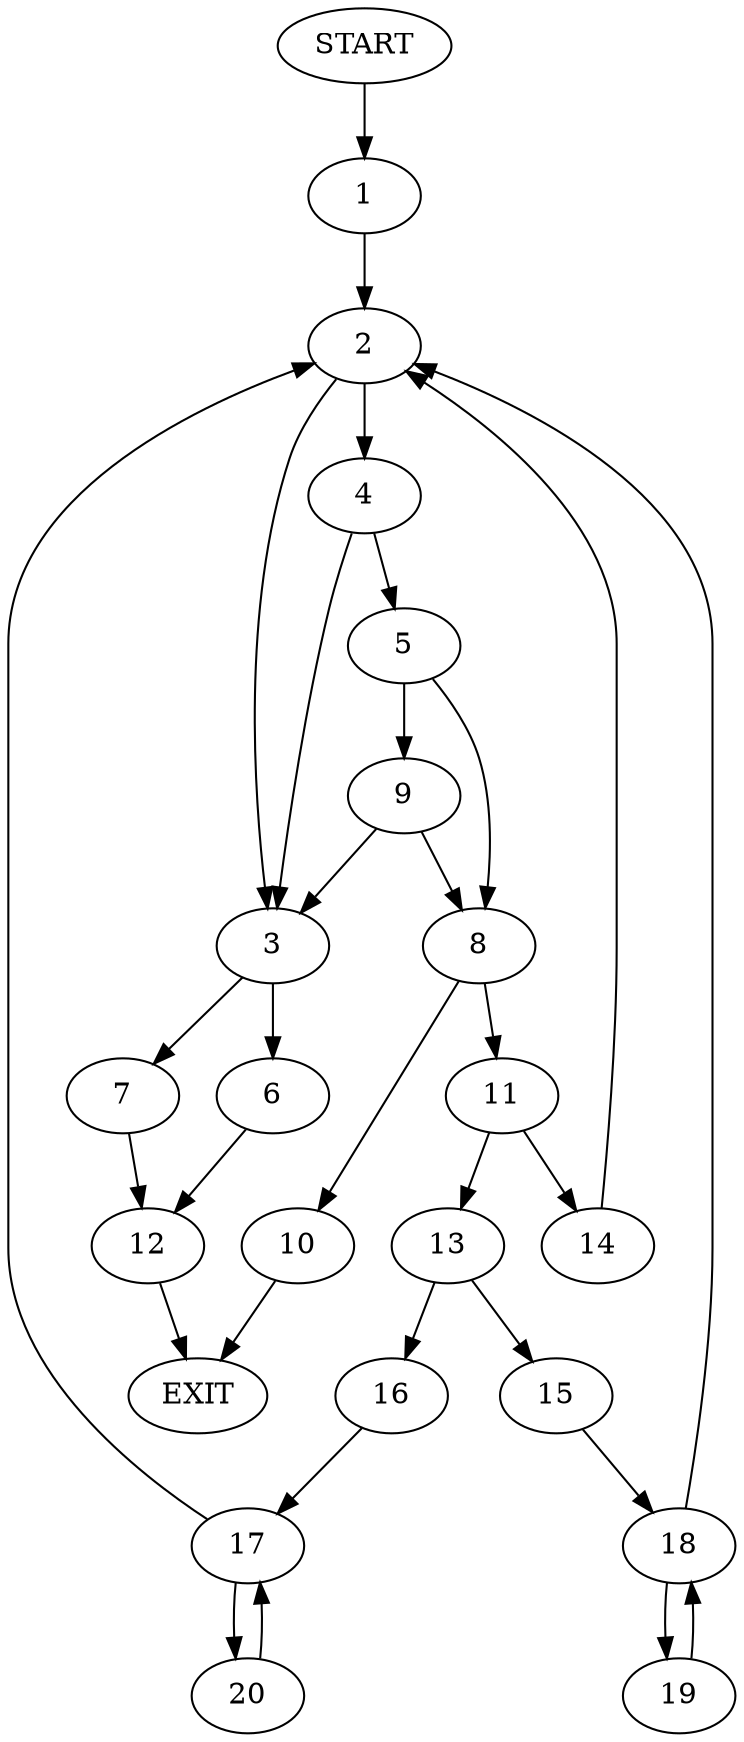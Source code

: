 digraph {
0 [label="START"]
21 [label="EXIT"]
0 -> 1
1 -> 2
2 -> 3
2 -> 4
4 -> 3
4 -> 5
3 -> 6
3 -> 7
5 -> 8
5 -> 9
8 -> 10
8 -> 11
9 -> 3
9 -> 8
6 -> 12
7 -> 12
12 -> 21
11 -> 13
11 -> 14
10 -> 21
14 -> 2
13 -> 15
13 -> 16
16 -> 17
15 -> 18
18 -> 19
18 -> 2
19 -> 18
17 -> 2
17 -> 20
20 -> 17
}
